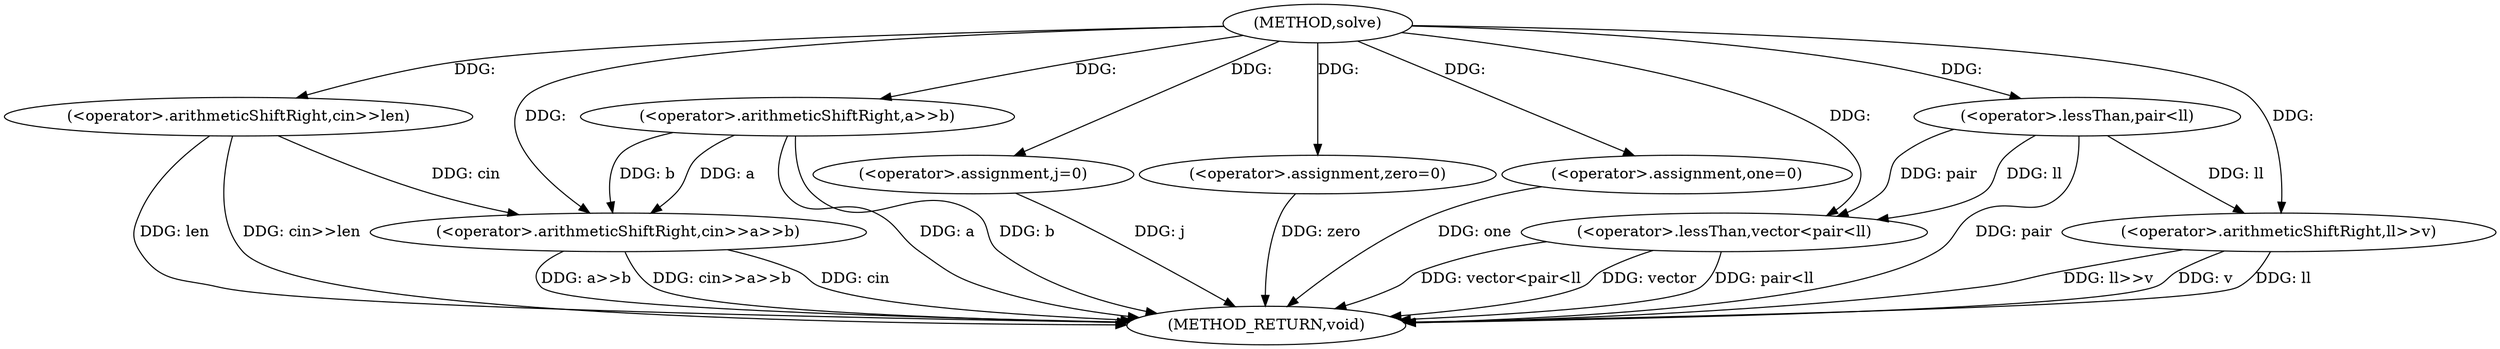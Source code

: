 digraph "solve" {  
"1000181" [label = "(METHOD,solve)" ]
"1000215" [label = "(METHOD_RETURN,void)" ]
"1000184" [label = "(<operator>.arithmeticShiftRight,cin>>len)" ]
"1000189" [label = "(<operator>.arithmeticShiftRight,cin>>a>>b)" ]
"1000204" [label = "(<operator>.assignment,j=0)" ]
"1000208" [label = "(<operator>.assignment,zero=0)" ]
"1000212" [label = "(<operator>.assignment,one=0)" ]
"1000195" [label = "(<operator>.lessThan,vector<pair<ll)" ]
"1000200" [label = "(<operator>.arithmeticShiftRight,ll>>v)" ]
"1000191" [label = "(<operator>.arithmeticShiftRight,a>>b)" ]
"1000197" [label = "(<operator>.lessThan,pair<ll)" ]
  "1000184" -> "1000215"  [ label = "DDG: len"] 
  "1000184" -> "1000215"  [ label = "DDG: cin>>len"] 
  "1000189" -> "1000215"  [ label = "DDG: cin"] 
  "1000191" -> "1000215"  [ label = "DDG: a"] 
  "1000191" -> "1000215"  [ label = "DDG: b"] 
  "1000189" -> "1000215"  [ label = "DDG: a>>b"] 
  "1000189" -> "1000215"  [ label = "DDG: cin>>a>>b"] 
  "1000195" -> "1000215"  [ label = "DDG: pair<ll"] 
  "1000195" -> "1000215"  [ label = "DDG: vector<pair<ll"] 
  "1000200" -> "1000215"  [ label = "DDG: ll"] 
  "1000200" -> "1000215"  [ label = "DDG: ll>>v"] 
  "1000204" -> "1000215"  [ label = "DDG: j"] 
  "1000208" -> "1000215"  [ label = "DDG: zero"] 
  "1000212" -> "1000215"  [ label = "DDG: one"] 
  "1000197" -> "1000215"  [ label = "DDG: pair"] 
  "1000200" -> "1000215"  [ label = "DDG: v"] 
  "1000195" -> "1000215"  [ label = "DDG: vector"] 
  "1000181" -> "1000204"  [ label = "DDG: "] 
  "1000181" -> "1000208"  [ label = "DDG: "] 
  "1000181" -> "1000212"  [ label = "DDG: "] 
  "1000181" -> "1000184"  [ label = "DDG: "] 
  "1000184" -> "1000189"  [ label = "DDG: cin"] 
  "1000181" -> "1000189"  [ label = "DDG: "] 
  "1000191" -> "1000189"  [ label = "DDG: b"] 
  "1000191" -> "1000189"  [ label = "DDG: a"] 
  "1000181" -> "1000191"  [ label = "DDG: "] 
  "1000181" -> "1000195"  [ label = "DDG: "] 
  "1000197" -> "1000195"  [ label = "DDG: ll"] 
  "1000197" -> "1000195"  [ label = "DDG: pair"] 
  "1000197" -> "1000200"  [ label = "DDG: ll"] 
  "1000181" -> "1000200"  [ label = "DDG: "] 
  "1000181" -> "1000197"  [ label = "DDG: "] 
}
